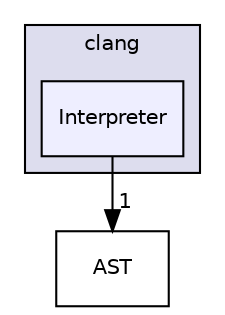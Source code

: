 digraph "include/clang/Interpreter" {
  bgcolor=transparent;
  compound=true
  node [ fontsize="10", fontname="Helvetica"];
  edge [ labelfontsize="10", labelfontname="Helvetica"];
  subgraph clusterdir_7c3366c0dfc05dfe1380b9a1e2bf7190 {
    graph [ bgcolor="#ddddee", pencolor="black", label="clang" fontname="Helvetica", fontsize="10", URL="dir_7c3366c0dfc05dfe1380b9a1e2bf7190.html"]
  dir_ac4d3761b1ed7299f563c84dbfb2dbc9 [shape=box, label="Interpreter", style="filled", fillcolor="#eeeeff", pencolor="black", URL="dir_ac4d3761b1ed7299f563c84dbfb2dbc9.html"];
  }
  dir_b7f1fb8e22c16abc1bb9b644ee717a58 [shape=box label="AST" URL="dir_b7f1fb8e22c16abc1bb9b644ee717a58.html"];
  dir_ac4d3761b1ed7299f563c84dbfb2dbc9->dir_b7f1fb8e22c16abc1bb9b644ee717a58 [headlabel="1", labeldistance=1.5 headhref="dir_000089_000013.html"];
}
